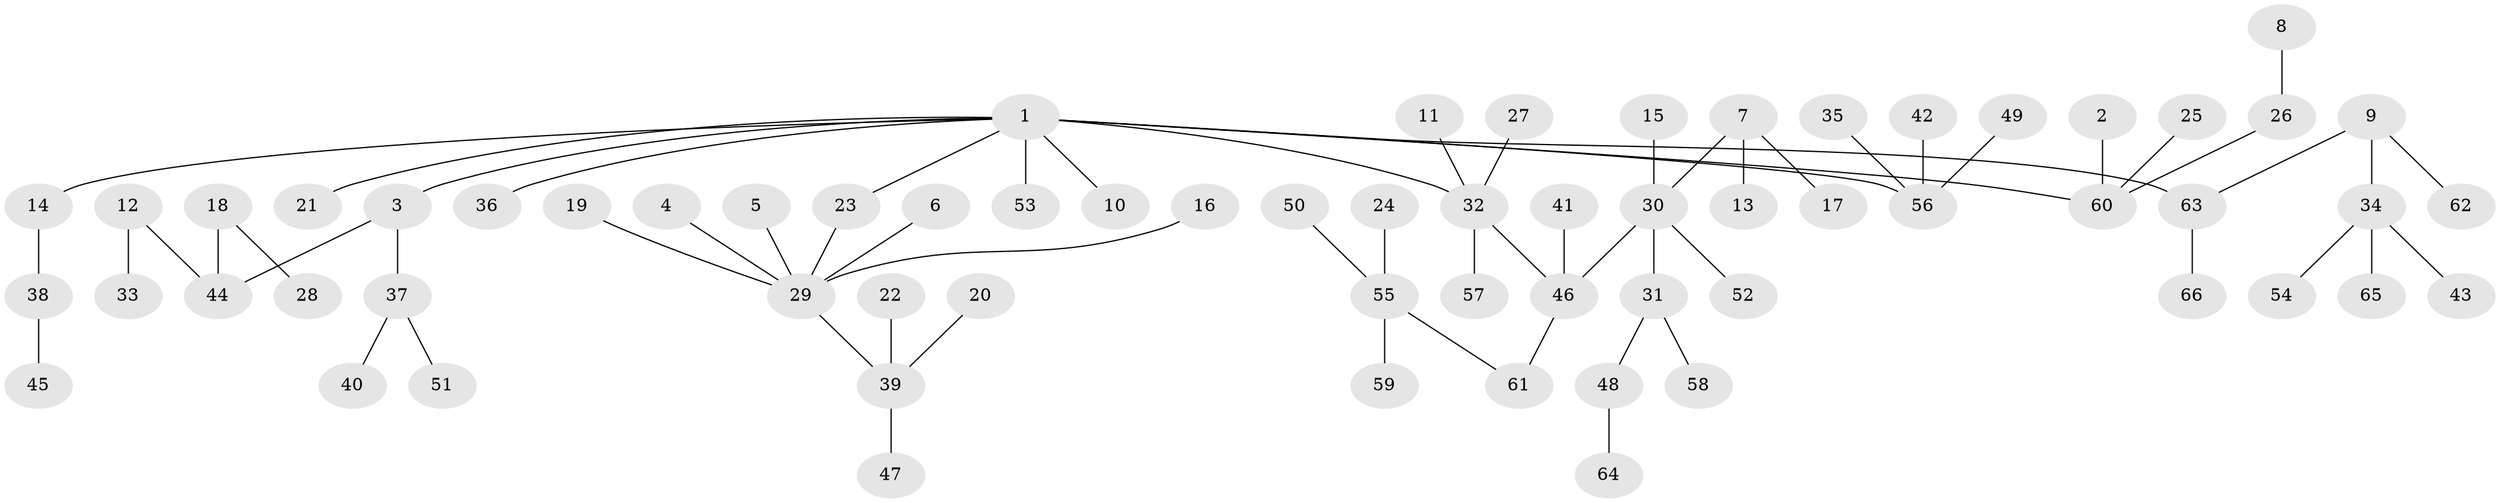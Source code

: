 // original degree distribution, {6: 0.022900763358778626, 5: 0.03816793893129771, 7: 0.015267175572519083, 3: 0.13740458015267176, 4: 0.06870229007633588, 2: 0.1450381679389313, 1: 0.5725190839694656}
// Generated by graph-tools (version 1.1) at 2025/50/03/09/25 03:50:15]
// undirected, 66 vertices, 65 edges
graph export_dot {
graph [start="1"]
  node [color=gray90,style=filled];
  1;
  2;
  3;
  4;
  5;
  6;
  7;
  8;
  9;
  10;
  11;
  12;
  13;
  14;
  15;
  16;
  17;
  18;
  19;
  20;
  21;
  22;
  23;
  24;
  25;
  26;
  27;
  28;
  29;
  30;
  31;
  32;
  33;
  34;
  35;
  36;
  37;
  38;
  39;
  40;
  41;
  42;
  43;
  44;
  45;
  46;
  47;
  48;
  49;
  50;
  51;
  52;
  53;
  54;
  55;
  56;
  57;
  58;
  59;
  60;
  61;
  62;
  63;
  64;
  65;
  66;
  1 -- 3 [weight=1.0];
  1 -- 10 [weight=1.0];
  1 -- 14 [weight=1.0];
  1 -- 21 [weight=1.0];
  1 -- 23 [weight=1.0];
  1 -- 32 [weight=1.0];
  1 -- 36 [weight=1.0];
  1 -- 53 [weight=1.0];
  1 -- 56 [weight=1.0];
  1 -- 60 [weight=1.0];
  1 -- 63 [weight=1.0];
  2 -- 60 [weight=1.0];
  3 -- 37 [weight=1.0];
  3 -- 44 [weight=1.0];
  4 -- 29 [weight=1.0];
  5 -- 29 [weight=1.0];
  6 -- 29 [weight=1.0];
  7 -- 13 [weight=1.0];
  7 -- 17 [weight=1.0];
  7 -- 30 [weight=1.0];
  8 -- 26 [weight=1.0];
  9 -- 34 [weight=1.0];
  9 -- 62 [weight=1.0];
  9 -- 63 [weight=1.0];
  11 -- 32 [weight=1.0];
  12 -- 33 [weight=1.0];
  12 -- 44 [weight=1.0];
  14 -- 38 [weight=1.0];
  15 -- 30 [weight=1.0];
  16 -- 29 [weight=1.0];
  18 -- 28 [weight=1.0];
  18 -- 44 [weight=1.0];
  19 -- 29 [weight=1.0];
  20 -- 39 [weight=1.0];
  22 -- 39 [weight=1.0];
  23 -- 29 [weight=1.0];
  24 -- 55 [weight=1.0];
  25 -- 60 [weight=1.0];
  26 -- 60 [weight=1.0];
  27 -- 32 [weight=1.0];
  29 -- 39 [weight=1.0];
  30 -- 31 [weight=1.0];
  30 -- 46 [weight=1.0];
  30 -- 52 [weight=1.0];
  31 -- 48 [weight=1.0];
  31 -- 58 [weight=1.0];
  32 -- 46 [weight=1.0];
  32 -- 57 [weight=1.0];
  34 -- 43 [weight=1.0];
  34 -- 54 [weight=1.0];
  34 -- 65 [weight=1.0];
  35 -- 56 [weight=1.0];
  37 -- 40 [weight=1.0];
  37 -- 51 [weight=1.0];
  38 -- 45 [weight=1.0];
  39 -- 47 [weight=1.0];
  41 -- 46 [weight=1.0];
  42 -- 56 [weight=1.0];
  46 -- 61 [weight=1.0];
  48 -- 64 [weight=1.0];
  49 -- 56 [weight=1.0];
  50 -- 55 [weight=1.0];
  55 -- 59 [weight=1.0];
  55 -- 61 [weight=1.0];
  63 -- 66 [weight=1.0];
}

